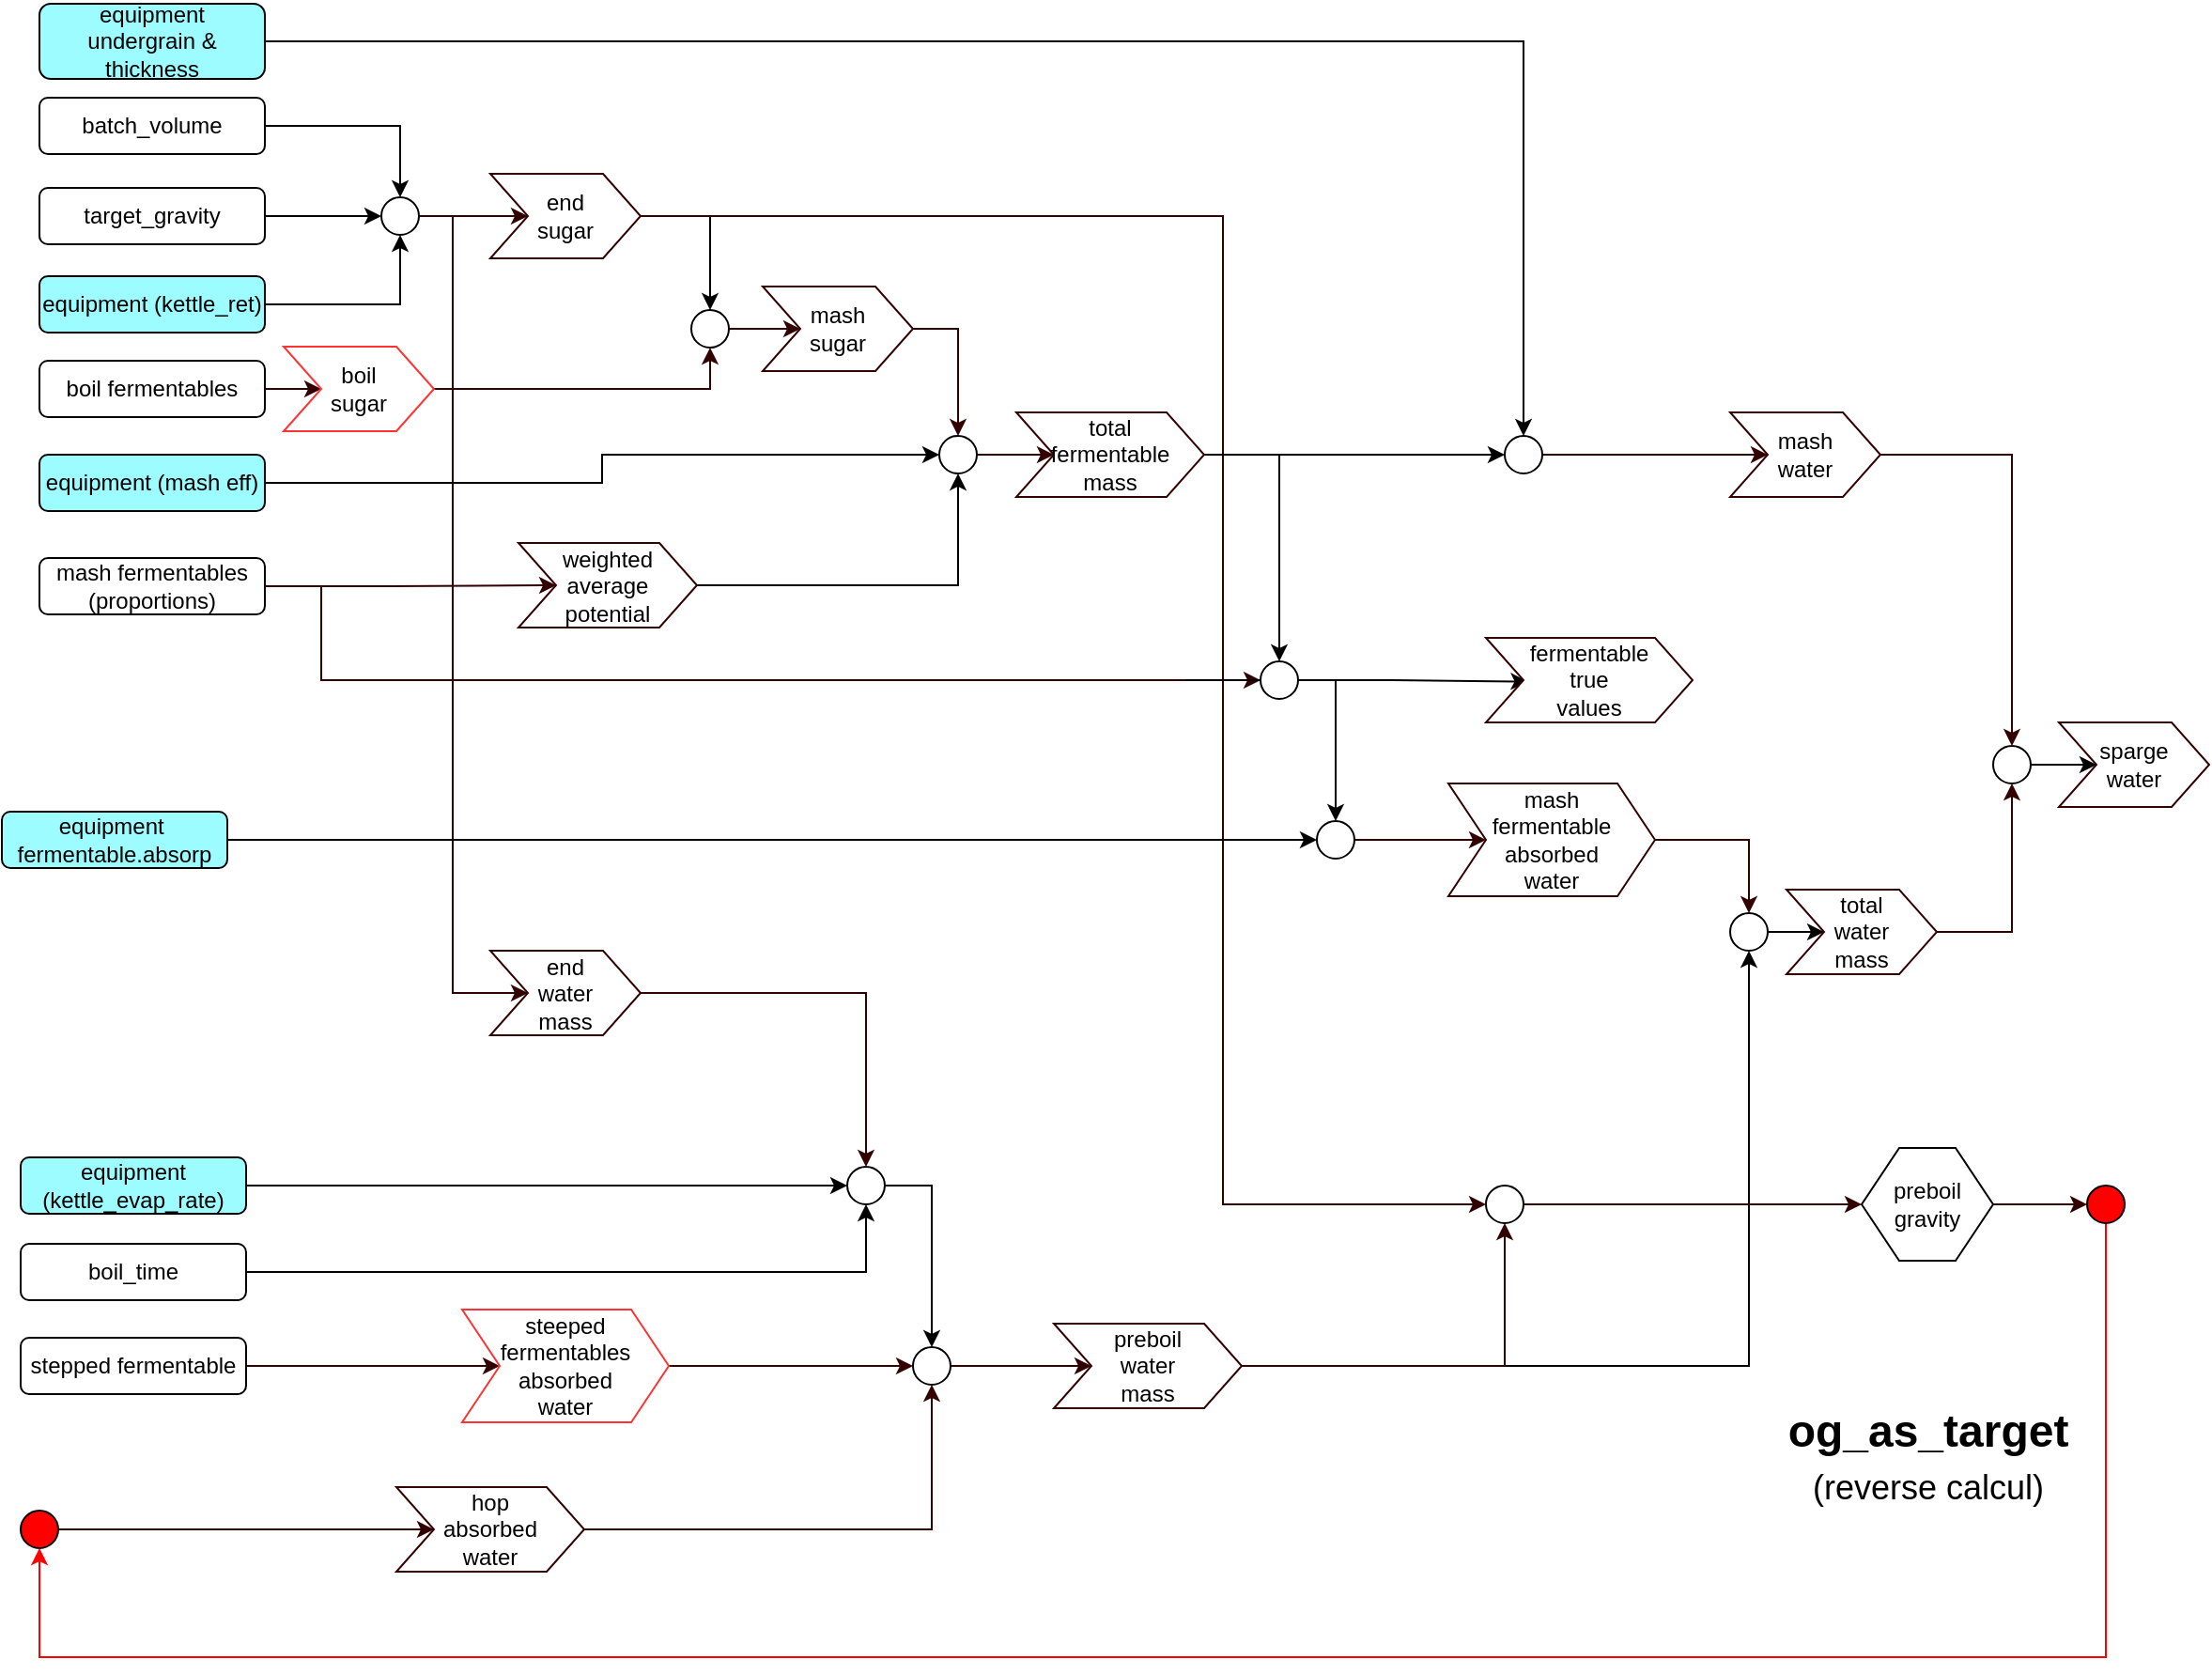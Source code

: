 <mxfile version="20.8.10" type="device"><diagram name="Page-1" id="UK92FLJM5E5KRSDCl4uf"><mxGraphModel dx="1728" dy="998" grid="1" gridSize="10" guides="1" tooltips="1" connect="1" arrows="1" fold="1" page="1" pageScale="1" pageWidth="4681" pageHeight="3300" math="0" shadow="0"><root><mxCell id="0"/><mxCell id="1" parent="0"/><mxCell id="toqTpZiouw5fdcBFC_iM-20" style="edgeStyle=orthogonalEdgeStyle;rounded=0;orthogonalLoop=1;jettySize=auto;html=1;exitX=1;exitY=0.5;exitDx=0;exitDy=0;entryX=0.5;entryY=0;entryDx=0;entryDy=0;" parent="1" source="toqTpZiouw5fdcBFC_iM-5" target="toqTpZiouw5fdcBFC_iM-16" edge="1"><mxGeometry relative="1" as="geometry"/></mxCell><mxCell id="toqTpZiouw5fdcBFC_iM-5" value="batch_volume" style="rounded=1;whiteSpace=wrap;html=1;" parent="1" vertex="1"><mxGeometry x="50" y="60" width="120" height="30" as="geometry"/></mxCell><mxCell id="toqTpZiouw5fdcBFC_iM-18" style="edgeStyle=orthogonalEdgeStyle;rounded=0;orthogonalLoop=1;jettySize=auto;html=1;exitX=1;exitY=0.5;exitDx=0;exitDy=0;entryX=0;entryY=0.5;entryDx=0;entryDy=0;" parent="1" source="toqTpZiouw5fdcBFC_iM-6" target="toqTpZiouw5fdcBFC_iM-16" edge="1"><mxGeometry relative="1" as="geometry"><mxPoint x="190" y="124.952" as="targetPoint"/></mxGeometry></mxCell><mxCell id="toqTpZiouw5fdcBFC_iM-6" value="target_gravity" style="rounded=1;whiteSpace=wrap;html=1;" parent="1" vertex="1"><mxGeometry x="50" y="108" width="120" height="30" as="geometry"/></mxCell><mxCell id="toqTpZiouw5fdcBFC_iM-26" style="edgeStyle=orthogonalEdgeStyle;rounded=0;orthogonalLoop=1;jettySize=auto;html=1;entryX=0.5;entryY=0;entryDx=0;entryDy=0;exitX=1;exitY=0.5;exitDx=0;exitDy=0;" parent="1" source="q1qbBVMWvFaWI6HLYUOO-1" target="toqTpZiouw5fdcBFC_iM-24" edge="1"><mxGeometry relative="1" as="geometry"><mxPoint x="404" y="140" as="targetPoint"/><mxPoint x="390" y="130" as="sourcePoint"/></mxGeometry></mxCell><mxCell id="l-sXHI29ItyVxgs0cerh-4" style="edgeStyle=orthogonalEdgeStyle;rounded=0;orthogonalLoop=1;jettySize=auto;html=1;entryX=0;entryY=0.5;entryDx=0;entryDy=0;fillColor=#F0225F;strokeColor=#330000;exitX=1;exitY=0.5;exitDx=0;exitDy=0;" parent="1" source="q1qbBVMWvFaWI6HLYUOO-1" target="l-sXHI29ItyVxgs0cerh-3" edge="1"><mxGeometry relative="1" as="geometry"><Array as="points"><mxPoint x="680" y="123"/><mxPoint x="680" y="649"/></Array><mxPoint x="420" y="90" as="sourcePoint"/></mxGeometry></mxCell><mxCell id="toqTpZiouw5fdcBFC_iM-19" style="edgeStyle=orthogonalEdgeStyle;rounded=0;orthogonalLoop=1;jettySize=auto;html=1;exitX=1;exitY=0.5;exitDx=0;exitDy=0;entryX=0.5;entryY=1;entryDx=0;entryDy=0;" parent="1" source="toqTpZiouw5fdcBFC_iM-9" target="toqTpZiouw5fdcBFC_iM-16" edge="1"><mxGeometry relative="1" as="geometry"/></mxCell><mxCell id="toqTpZiouw5fdcBFC_iM-9" value="equipment (kettle_ret)" style="rounded=1;whiteSpace=wrap;html=1;fillColor=#9CFCFF;" parent="1" vertex="1"><mxGeometry x="50" y="155" width="120" height="30" as="geometry"/></mxCell><mxCell id="q1qbBVMWvFaWI6HLYUOO-2" style="edgeStyle=orthogonalEdgeStyle;rounded=0;orthogonalLoop=1;jettySize=auto;html=1;exitX=1;exitY=0.5;exitDx=0;exitDy=0;entryX=0;entryY=0.5;entryDx=0;entryDy=0;strokeColor=#330000;" edge="1" parent="1" source="toqTpZiouw5fdcBFC_iM-16" target="q1qbBVMWvFaWI6HLYUOO-1"><mxGeometry relative="1" as="geometry"/></mxCell><mxCell id="q1qbBVMWvFaWI6HLYUOO-36" style="edgeStyle=orthogonalEdgeStyle;rounded=0;orthogonalLoop=1;jettySize=auto;html=1;exitX=1;exitY=0.5;exitDx=0;exitDy=0;entryX=0;entryY=0.5;entryDx=0;entryDy=0;strokeColor=#330000;" edge="1" parent="1" source="toqTpZiouw5fdcBFC_iM-16" target="q1qbBVMWvFaWI6HLYUOO-35"><mxGeometry relative="1" as="geometry"><Array as="points"><mxPoint x="270" y="123"/><mxPoint x="270" y="536"/></Array></mxGeometry></mxCell><mxCell id="toqTpZiouw5fdcBFC_iM-16" value="" style="ellipse;whiteSpace=wrap;html=1;aspect=fixed;" parent="1" vertex="1"><mxGeometry x="232" y="113" width="20" height="20" as="geometry"/></mxCell><mxCell id="q1qbBVMWvFaWI6HLYUOO-5" style="edgeStyle=orthogonalEdgeStyle;rounded=0;orthogonalLoop=1;jettySize=auto;html=1;exitX=1;exitY=0.5;exitDx=0;exitDy=0;entryX=0;entryY=0.5;entryDx=0;entryDy=0;strokeColor=#330000;" edge="1" parent="1" source="toqTpZiouw5fdcBFC_iM-22" target="q1qbBVMWvFaWI6HLYUOO-3"><mxGeometry relative="1" as="geometry"/></mxCell><mxCell id="toqTpZiouw5fdcBFC_iM-22" value="boil fermentables" style="rounded=1;whiteSpace=wrap;html=1;" parent="1" vertex="1"><mxGeometry x="50" y="200" width="120" height="30" as="geometry"/></mxCell><mxCell id="q1qbBVMWvFaWI6HLYUOO-10" style="edgeStyle=orthogonalEdgeStyle;rounded=0;orthogonalLoop=1;jettySize=auto;html=1;exitX=1;exitY=0.5;exitDx=0;exitDy=0;strokeColor=#330000;" edge="1" parent="1" source="toqTpZiouw5fdcBFC_iM-24" target="q1qbBVMWvFaWI6HLYUOO-9"><mxGeometry relative="1" as="geometry"/></mxCell><mxCell id="toqTpZiouw5fdcBFC_iM-24" value="" style="ellipse;whiteSpace=wrap;html=1;aspect=fixed;" parent="1" vertex="1"><mxGeometry x="397" y="173" width="20" height="20" as="geometry"/></mxCell><mxCell id="q1qbBVMWvFaWI6HLYUOO-13" style="edgeStyle=orthogonalEdgeStyle;rounded=0;orthogonalLoop=1;jettySize=auto;html=1;exitX=1;exitY=0.5;exitDx=0;exitDy=0;entryX=0;entryY=0.5;entryDx=0;entryDy=0;strokeColor=#330000;" edge="1" parent="1" source="toqTpZiouw5fdcBFC_iM-31" target="q1qbBVMWvFaWI6HLYUOO-12"><mxGeometry relative="1" as="geometry"/></mxCell><mxCell id="q1qbBVMWvFaWI6HLYUOO-14" style="edgeStyle=orthogonalEdgeStyle;rounded=0;orthogonalLoop=1;jettySize=auto;html=1;exitX=1;exitY=0.5;exitDx=0;exitDy=0;entryX=0;entryY=0.5;entryDx=0;entryDy=0;strokeColor=#330000;" edge="1" parent="1" source="toqTpZiouw5fdcBFC_iM-31" target="toqTpZiouw5fdcBFC_iM-46"><mxGeometry relative="1" as="geometry"><Array as="points"><mxPoint x="200" y="320"/><mxPoint x="200" y="370"/></Array></mxGeometry></mxCell><mxCell id="toqTpZiouw5fdcBFC_iM-31" value="mash fermentables (proportions)" style="rounded=1;whiteSpace=wrap;html=1;" parent="1" vertex="1"><mxGeometry x="50" y="305" width="120" height="30" as="geometry"/></mxCell><mxCell id="toqTpZiouw5fdcBFC_iM-43" style="edgeStyle=orthogonalEdgeStyle;rounded=0;orthogonalLoop=1;jettySize=auto;html=1;exitX=1;exitY=0.5;exitDx=0;exitDy=0;entryX=0;entryY=0.5;entryDx=0;entryDy=0;" parent="1" source="toqTpZiouw5fdcBFC_iM-32" target="toqTpZiouw5fdcBFC_iM-33" edge="1"><mxGeometry relative="1" as="geometry"/></mxCell><mxCell id="toqTpZiouw5fdcBFC_iM-32" value="equipment (mash eff)" style="rounded=1;whiteSpace=wrap;html=1;fillColor=#9CFCFF;" parent="1" vertex="1"><mxGeometry x="50" y="250" width="120" height="30" as="geometry"/></mxCell><mxCell id="q1qbBVMWvFaWI6HLYUOO-34" style="edgeStyle=orthogonalEdgeStyle;rounded=0;orthogonalLoop=1;jettySize=auto;html=1;exitX=1;exitY=0.5;exitDx=0;exitDy=0;entryX=0;entryY=0.5;entryDx=0;entryDy=0;strokeColor=#330000;" edge="1" parent="1" source="toqTpZiouw5fdcBFC_iM-33" target="q1qbBVMWvFaWI6HLYUOO-33"><mxGeometry relative="1" as="geometry"/></mxCell><mxCell id="toqTpZiouw5fdcBFC_iM-33" value="" style="ellipse;whiteSpace=wrap;html=1;aspect=fixed;" parent="1" vertex="1"><mxGeometry x="529" y="240" width="20" height="20" as="geometry"/></mxCell><mxCell id="toqTpZiouw5fdcBFC_iM-49" style="edgeStyle=orthogonalEdgeStyle;rounded=0;orthogonalLoop=1;jettySize=auto;html=1;exitX=1;exitY=0.5;exitDx=0;exitDy=0;entryX=0.5;entryY=0;entryDx=0;entryDy=0;" parent="1" source="q1qbBVMWvFaWI6HLYUOO-33" target="toqTpZiouw5fdcBFC_iM-46" edge="1"><mxGeometry relative="1" as="geometry"><mxPoint x="630" y="250" as="sourcePoint"/></mxGeometry></mxCell><mxCell id="Nu3i2_rFIeKhpyWqW1h5-3" style="edgeStyle=orthogonalEdgeStyle;rounded=0;orthogonalLoop=1;jettySize=auto;html=1;entryX=0;entryY=0.5;entryDx=0;entryDy=0;exitX=1;exitY=0.5;exitDx=0;exitDy=0;" parent="1" source="q1qbBVMWvFaWI6HLYUOO-33" target="Nu3i2_rFIeKhpyWqW1h5-1" edge="1"><mxGeometry relative="1" as="geometry"><mxPoint x="640" y="210" as="sourcePoint"/></mxGeometry></mxCell><mxCell id="toqTpZiouw5fdcBFC_iM-45" style="edgeStyle=orthogonalEdgeStyle;rounded=0;orthogonalLoop=1;jettySize=auto;html=1;exitX=1;exitY=0.5;exitDx=0;exitDy=0;entryX=0.5;entryY=1;entryDx=0;entryDy=0;" parent="1" source="q1qbBVMWvFaWI6HLYUOO-12" target="toqTpZiouw5fdcBFC_iM-33" edge="1"><mxGeometry relative="1" as="geometry"><mxPoint x="404" y="320" as="sourcePoint"/></mxGeometry></mxCell><mxCell id="toqTpZiouw5fdcBFC_iM-51" style="edgeStyle=orthogonalEdgeStyle;rounded=0;orthogonalLoop=1;jettySize=auto;html=1;exitX=1;exitY=0.5;exitDx=0;exitDy=0;entryX=0.202;entryY=0.517;entryDx=0;entryDy=0;entryPerimeter=0;" parent="1" source="toqTpZiouw5fdcBFC_iM-46" target="q1qbBVMWvFaWI6HLYUOO-15" edge="1"><mxGeometry relative="1" as="geometry"><mxPoint x="830" y="370" as="targetPoint"/></mxGeometry></mxCell><mxCell id="-zxuneQKlaCuid92PYee-2" style="edgeStyle=orthogonalEdgeStyle;rounded=0;orthogonalLoop=1;jettySize=auto;html=1;exitX=1;exitY=0.5;exitDx=0;exitDy=0;entryX=0.5;entryY=0;entryDx=0;entryDy=0;fontSize=24;" parent="1" source="toqTpZiouw5fdcBFC_iM-46" target="toqTpZiouw5fdcBFC_iM-56" edge="1"><mxGeometry relative="1" as="geometry"><Array as="points"><mxPoint x="660" y="370"/><mxPoint x="740" y="370"/></Array></mxGeometry></mxCell><mxCell id="toqTpZiouw5fdcBFC_iM-46" value="" style="ellipse;whiteSpace=wrap;html=1;aspect=fixed;" parent="1" vertex="1"><mxGeometry x="700" y="360" width="20" height="20" as="geometry"/></mxCell><mxCell id="toqTpZiouw5fdcBFC_iM-58" style="edgeStyle=orthogonalEdgeStyle;rounded=0;orthogonalLoop=1;jettySize=auto;html=1;exitX=1;exitY=0.5;exitDx=0;exitDy=0;entryX=0;entryY=0.5;entryDx=0;entryDy=0;" parent="1" source="toqTpZiouw5fdcBFC_iM-55" target="toqTpZiouw5fdcBFC_iM-56" edge="1"><mxGeometry relative="1" as="geometry"/></mxCell><mxCell id="toqTpZiouw5fdcBFC_iM-55" value="equipment&amp;nbsp;&lt;br&gt;fermentable.absorp&lt;br&gt;" style="rounded=1;whiteSpace=wrap;html=1;fillColor=#9CFCFF;" parent="1" vertex="1"><mxGeometry x="30" y="440" width="120" height="30" as="geometry"/></mxCell><mxCell id="q1qbBVMWvFaWI6HLYUOO-24" style="edgeStyle=orthogonalEdgeStyle;rounded=0;orthogonalLoop=1;jettySize=auto;html=1;exitX=1;exitY=0.5;exitDx=0;exitDy=0;entryX=0;entryY=0.5;entryDx=0;entryDy=0;strokeColor=#330000;" edge="1" parent="1" source="toqTpZiouw5fdcBFC_iM-56" target="q1qbBVMWvFaWI6HLYUOO-22"><mxGeometry relative="1" as="geometry"/></mxCell><mxCell id="toqTpZiouw5fdcBFC_iM-56" value="" style="ellipse;whiteSpace=wrap;html=1;aspect=fixed;" parent="1" vertex="1"><mxGeometry x="730" y="445" width="20" height="20" as="geometry"/></mxCell><mxCell id="toqTpZiouw5fdcBFC_iM-63" style="edgeStyle=orthogonalEdgeStyle;rounded=0;orthogonalLoop=1;jettySize=auto;html=1;exitX=1;exitY=0.5;exitDx=0;exitDy=0;entryX=0;entryY=0.5;entryDx=0;entryDy=0;" parent="1" source="toqTpZiouw5fdcBFC_iM-60" target="toqTpZiouw5fdcBFC_iM-62" edge="1"><mxGeometry relative="1" as="geometry"/></mxCell><mxCell id="toqTpZiouw5fdcBFC_iM-60" value="equipment (kettle_evap_rate)" style="rounded=1;whiteSpace=wrap;html=1;fillColor=#9CFCFF;" parent="1" vertex="1"><mxGeometry x="40" y="624" width="120" height="30" as="geometry"/></mxCell><mxCell id="toqTpZiouw5fdcBFC_iM-64" style="edgeStyle=orthogonalEdgeStyle;rounded=0;orthogonalLoop=1;jettySize=auto;html=1;exitX=1;exitY=0.5;exitDx=0;exitDy=0;entryX=0.5;entryY=1;entryDx=0;entryDy=0;" parent="1" source="toqTpZiouw5fdcBFC_iM-61" target="toqTpZiouw5fdcBFC_iM-62" edge="1"><mxGeometry relative="1" as="geometry"/></mxCell><mxCell id="toqTpZiouw5fdcBFC_iM-61" value="boil_time" style="rounded=1;whiteSpace=wrap;html=1;" parent="1" vertex="1"><mxGeometry x="40" y="670" width="120" height="30" as="geometry"/></mxCell><mxCell id="Nu3i2_rFIeKhpyWqW1h5-25" style="edgeStyle=orthogonalEdgeStyle;rounded=0;orthogonalLoop=1;jettySize=auto;html=1;exitX=1;exitY=0.5;exitDx=0;exitDy=0;entryX=0.5;entryY=0;entryDx=0;entryDy=0;" parent="1" source="toqTpZiouw5fdcBFC_iM-62" target="Nu3i2_rFIeKhpyWqW1h5-23" edge="1"><mxGeometry relative="1" as="geometry"/></mxCell><mxCell id="toqTpZiouw5fdcBFC_iM-62" value="" style="ellipse;whiteSpace=wrap;html=1;aspect=fixed;" parent="1" vertex="1"><mxGeometry x="480" y="629" width="20" height="20" as="geometry"/></mxCell><mxCell id="toqTpZiouw5fdcBFC_iM-70" style="edgeStyle=orthogonalEdgeStyle;rounded=0;orthogonalLoop=1;jettySize=auto;html=1;exitX=1;exitY=0.5;exitDx=0;exitDy=0;entryX=0.5;entryY=1;entryDx=0;entryDy=0;" parent="1" source="q1qbBVMWvFaWI6HLYUOO-43" target="toqTpZiouw5fdcBFC_iM-68" edge="1"><mxGeometry relative="1" as="geometry"><mxPoint x="710" y="735" as="sourcePoint"/></mxGeometry></mxCell><mxCell id="l-sXHI29ItyVxgs0cerh-2" style="edgeStyle=orthogonalEdgeStyle;rounded=0;orthogonalLoop=1;jettySize=auto;html=1;exitX=1;exitY=0.5;exitDx=0;exitDy=0;entryX=0.5;entryY=1;entryDx=0;entryDy=0;strokeColor=#330000;" parent="1" source="q1qbBVMWvFaWI6HLYUOO-43" target="l-sXHI29ItyVxgs0cerh-3" edge="1"><mxGeometry relative="1" as="geometry"><mxPoint x="850" y="680" as="targetPoint"/><mxPoint x="710" y="735" as="sourcePoint"/></mxGeometry></mxCell><mxCell id="toqTpZiouw5fdcBFC_iM-73" style="edgeStyle=orthogonalEdgeStyle;rounded=0;orthogonalLoop=1;jettySize=auto;html=1;exitX=1;exitY=0.5;exitDx=0;exitDy=0;entryX=0;entryY=0.5;entryDx=0;entryDy=0;" parent="1" source="toqTpZiouw5fdcBFC_iM-68" target="q1qbBVMWvFaWI6HLYUOO-19" edge="1"><mxGeometry relative="1" as="geometry"><mxPoint x="920" y="504" as="targetPoint"/></mxGeometry></mxCell><mxCell id="toqTpZiouw5fdcBFC_iM-68" value="" style="ellipse;whiteSpace=wrap;html=1;aspect=fixed;" parent="1" vertex="1"><mxGeometry x="950" y="494" width="20" height="20" as="geometry"/></mxCell><mxCell id="Nu3i2_rFIeKhpyWqW1h5-16" style="edgeStyle=orthogonalEdgeStyle;rounded=0;orthogonalLoop=1;jettySize=auto;html=1;exitX=1;exitY=0.5;exitDx=0;exitDy=0;entryX=0;entryY=0.5;entryDx=0;entryDy=0;" parent="1" source="toqTpZiouw5fdcBFC_iM-74" target="q1qbBVMWvFaWI6HLYUOO-21" edge="1"><mxGeometry relative="1" as="geometry"><mxPoint x="1080" y="415" as="targetPoint"/></mxGeometry></mxCell><mxCell id="toqTpZiouw5fdcBFC_iM-74" value="" style="ellipse;whiteSpace=wrap;html=1;aspect=fixed;" parent="1" vertex="1"><mxGeometry x="1090" y="405" width="20" height="20" as="geometry"/></mxCell><mxCell id="q1qbBVMWvFaWI6HLYUOO-17" style="edgeStyle=orthogonalEdgeStyle;rounded=0;orthogonalLoop=1;jettySize=auto;html=1;exitX=1;exitY=0.5;exitDx=0;exitDy=0;strokeColor=#330000;" edge="1" parent="1" source="Nu3i2_rFIeKhpyWqW1h5-1" target="q1qbBVMWvFaWI6HLYUOO-16"><mxGeometry relative="1" as="geometry"/></mxCell><mxCell id="Nu3i2_rFIeKhpyWqW1h5-1" value="" style="ellipse;whiteSpace=wrap;html=1;aspect=fixed;" parent="1" vertex="1"><mxGeometry x="830" y="240" width="20" height="20" as="geometry"/></mxCell><mxCell id="Nu3i2_rFIeKhpyWqW1h5-10" style="edgeStyle=orthogonalEdgeStyle;rounded=0;orthogonalLoop=1;jettySize=auto;html=1;exitX=1;exitY=0.5;exitDx=0;exitDy=0;entryX=0.5;entryY=0;entryDx=0;entryDy=0;" parent="1" source="Nu3i2_rFIeKhpyWqW1h5-4" target="Nu3i2_rFIeKhpyWqW1h5-1" edge="1"><mxGeometry relative="1" as="geometry"/></mxCell><mxCell id="Nu3i2_rFIeKhpyWqW1h5-4" value="equipment&lt;br&gt;undergrain &amp;amp; thickness" style="rounded=1;whiteSpace=wrap;html=1;fillColor=#9CFCFF;" parent="1" vertex="1"><mxGeometry x="50" y="10" width="120" height="40" as="geometry"/></mxCell><mxCell id="q1qbBVMWvFaWI6HLYUOO-44" style="edgeStyle=orthogonalEdgeStyle;rounded=0;orthogonalLoop=1;jettySize=auto;html=1;exitX=1;exitY=0.5;exitDx=0;exitDy=0;entryX=0;entryY=0.5;entryDx=0;entryDy=0;strokeColor=#330000;" edge="1" parent="1" source="Nu3i2_rFIeKhpyWqW1h5-23" target="q1qbBVMWvFaWI6HLYUOO-43"><mxGeometry relative="1" as="geometry"/></mxCell><mxCell id="Nu3i2_rFIeKhpyWqW1h5-23" value="" style="ellipse;whiteSpace=wrap;html=1;aspect=fixed;" parent="1" vertex="1"><mxGeometry x="515" y="725" width="20" height="20" as="geometry"/></mxCell><mxCell id="-zxuneQKlaCuid92PYee-1" value="&lt;font style=&quot;font-size: 24px;&quot;&gt;&lt;b&gt;og_as_target&lt;/b&gt;&lt;/font&gt;" style="text;html=1;align=center;verticalAlign=middle;resizable=0;points=[];autosize=1;strokeColor=none;fillColor=none;" parent="1" vertex="1"><mxGeometry x="970" y="750" width="170" height="40" as="geometry"/></mxCell><mxCell id="94VZ8IX77C2veFTwHes7-1" value="(reverse calcul)" style="text;html=1;align=center;verticalAlign=middle;resizable=0;points=[];autosize=1;strokeColor=none;fillColor=none;fontSize=18;" parent="1" vertex="1"><mxGeometry x="980" y="780" width="150" height="40" as="geometry"/></mxCell><mxCell id="q1qbBVMWvFaWI6HLYUOO-30" style="edgeStyle=orthogonalEdgeStyle;rounded=0;orthogonalLoop=1;jettySize=auto;html=1;exitX=1;exitY=0.5;exitDx=0;exitDy=0;entryX=0;entryY=0.5;entryDx=0;entryDy=0;strokeColor=#330000;" edge="1" parent="1" source="l-sXHI29ItyVxgs0cerh-1" target="q1qbBVMWvFaWI6HLYUOO-29"><mxGeometry relative="1" as="geometry"/></mxCell><mxCell id="l-sXHI29ItyVxgs0cerh-1" value="preboil&lt;br&gt;gravity" style="shape=hexagon;perimeter=hexagonPerimeter2;whiteSpace=wrap;html=1;fixedSize=1;" parent="1" vertex="1"><mxGeometry x="1020" y="619" width="70" height="60" as="geometry"/></mxCell><mxCell id="l-sXHI29ItyVxgs0cerh-5" style="edgeStyle=orthogonalEdgeStyle;rounded=0;orthogonalLoop=1;jettySize=auto;html=1;entryX=0;entryY=0.5;entryDx=0;entryDy=0;strokeColor=#330000;fillColor=#F0225F;" parent="1" source="l-sXHI29ItyVxgs0cerh-3" target="l-sXHI29ItyVxgs0cerh-1" edge="1"><mxGeometry relative="1" as="geometry"/></mxCell><mxCell id="l-sXHI29ItyVxgs0cerh-3" value="" style="ellipse;whiteSpace=wrap;html=1;aspect=fixed;" parent="1" vertex="1"><mxGeometry x="820" y="639" width="20" height="20" as="geometry"/></mxCell><mxCell id="q1qbBVMWvFaWI6HLYUOO-27" style="edgeStyle=orthogonalEdgeStyle;rounded=0;orthogonalLoop=1;jettySize=auto;html=1;exitX=1;exitY=0.5;exitDx=0;exitDy=0;entryX=0;entryY=0.5;entryDx=0;entryDy=0;strokeColor=#330000;" edge="1" parent="1" source="lPr3quHn9LsyGg5I-fWV-1" target="q1qbBVMWvFaWI6HLYUOO-26"><mxGeometry relative="1" as="geometry"/></mxCell><mxCell id="lPr3quHn9LsyGg5I-fWV-1" value="" style="ellipse;whiteSpace=wrap;html=1;aspect=fixed;fillColor=#FF0000;" parent="1" vertex="1"><mxGeometry x="40" y="812" width="20" height="20" as="geometry"/></mxCell><mxCell id="q1qbBVMWvFaWI6HLYUOO-1" value="end&lt;br&gt;sugar" style="shape=step;perimeter=stepPerimeter;whiteSpace=wrap;html=1;fixedSize=1;strokeColor=#330000;fillColor=#FFFFFF;" vertex="1" parent="1"><mxGeometry x="290" y="100.5" width="80" height="45" as="geometry"/></mxCell><mxCell id="q1qbBVMWvFaWI6HLYUOO-6" style="edgeStyle=orthogonalEdgeStyle;rounded=0;orthogonalLoop=1;jettySize=auto;html=1;exitX=1;exitY=0.5;exitDx=0;exitDy=0;entryX=0.5;entryY=1;entryDx=0;entryDy=0;strokeColor=#330000;" edge="1" parent="1" source="q1qbBVMWvFaWI6HLYUOO-3" target="toqTpZiouw5fdcBFC_iM-24"><mxGeometry relative="1" as="geometry"/></mxCell><mxCell id="q1qbBVMWvFaWI6HLYUOO-3" value="boil&lt;br&gt;sugar" style="shape=step;perimeter=stepPerimeter;whiteSpace=wrap;html=1;fixedSize=1;strokeColor=#FF3333;fillColor=#FFFFFF;" vertex="1" parent="1"><mxGeometry x="180" y="192.5" width="80" height="45" as="geometry"/></mxCell><mxCell id="q1qbBVMWvFaWI6HLYUOO-11" style="edgeStyle=orthogonalEdgeStyle;rounded=0;orthogonalLoop=1;jettySize=auto;html=1;exitX=1;exitY=0.5;exitDx=0;exitDy=0;entryX=0.5;entryY=0;entryDx=0;entryDy=0;strokeColor=#330000;" edge="1" parent="1" source="q1qbBVMWvFaWI6HLYUOO-9" target="toqTpZiouw5fdcBFC_iM-33"><mxGeometry relative="1" as="geometry"/></mxCell><mxCell id="q1qbBVMWvFaWI6HLYUOO-9" value="mash&lt;br&gt;sugar" style="shape=step;perimeter=stepPerimeter;whiteSpace=wrap;html=1;fixedSize=1;strokeColor=#330000;fillColor=#FFFFFF;" vertex="1" parent="1"><mxGeometry x="435" y="160.5" width="80" height="45" as="geometry"/></mxCell><mxCell id="q1qbBVMWvFaWI6HLYUOO-12" value="weighted&lt;br&gt;average&lt;br&gt;potential&lt;br&gt;" style="shape=step;perimeter=stepPerimeter;whiteSpace=wrap;html=1;fixedSize=1;strokeColor=#330000;fillColor=#FFFFFF;" vertex="1" parent="1"><mxGeometry x="305" y="297" width="95" height="45" as="geometry"/></mxCell><mxCell id="q1qbBVMWvFaWI6HLYUOO-15" value="fermentable&lt;br&gt;true&lt;br&gt;values" style="shape=step;perimeter=stepPerimeter;whiteSpace=wrap;html=1;fixedSize=1;strokeColor=#330000;fillColor=#FFFFFF;" vertex="1" parent="1"><mxGeometry x="820" y="347.5" width="110" height="45" as="geometry"/></mxCell><mxCell id="q1qbBVMWvFaWI6HLYUOO-18" style="edgeStyle=orthogonalEdgeStyle;rounded=0;orthogonalLoop=1;jettySize=auto;html=1;exitX=1;exitY=0.5;exitDx=0;exitDy=0;entryX=0.5;entryY=0;entryDx=0;entryDy=0;strokeColor=#330000;" edge="1" parent="1" source="q1qbBVMWvFaWI6HLYUOO-16" target="toqTpZiouw5fdcBFC_iM-74"><mxGeometry relative="1" as="geometry"/></mxCell><mxCell id="q1qbBVMWvFaWI6HLYUOO-16" value="mash&lt;br&gt;water" style="shape=step;perimeter=stepPerimeter;whiteSpace=wrap;html=1;fixedSize=1;strokeColor=#330000;fillColor=#FFFFFF;" vertex="1" parent="1"><mxGeometry x="950" y="227.5" width="80" height="45" as="geometry"/></mxCell><mxCell id="q1qbBVMWvFaWI6HLYUOO-20" style="edgeStyle=orthogonalEdgeStyle;rounded=0;orthogonalLoop=1;jettySize=auto;html=1;exitX=1;exitY=0.5;exitDx=0;exitDy=0;entryX=0.5;entryY=1;entryDx=0;entryDy=0;strokeColor=#330000;" edge="1" parent="1" source="q1qbBVMWvFaWI6HLYUOO-19" target="toqTpZiouw5fdcBFC_iM-74"><mxGeometry relative="1" as="geometry"/></mxCell><mxCell id="q1qbBVMWvFaWI6HLYUOO-19" value="total&lt;br&gt;water&lt;br&gt;mass" style="shape=step;perimeter=stepPerimeter;whiteSpace=wrap;html=1;fixedSize=1;strokeColor=#330000;fillColor=#FFFFFF;" vertex="1" parent="1"><mxGeometry x="980" y="481.5" width="80" height="45" as="geometry"/></mxCell><mxCell id="q1qbBVMWvFaWI6HLYUOO-21" value="sparge&lt;br&gt;water" style="shape=step;perimeter=stepPerimeter;whiteSpace=wrap;html=1;fixedSize=1;strokeColor=#330000;fillColor=#FFFFFF;" vertex="1" parent="1"><mxGeometry x="1125" y="392.5" width="80" height="45" as="geometry"/></mxCell><mxCell id="q1qbBVMWvFaWI6HLYUOO-25" style="edgeStyle=orthogonalEdgeStyle;rounded=0;orthogonalLoop=1;jettySize=auto;html=1;exitX=1;exitY=0.5;exitDx=0;exitDy=0;entryX=0.5;entryY=0;entryDx=0;entryDy=0;strokeColor=#330000;" edge="1" parent="1" source="q1qbBVMWvFaWI6HLYUOO-22" target="toqTpZiouw5fdcBFC_iM-68"><mxGeometry relative="1" as="geometry"/></mxCell><mxCell id="q1qbBVMWvFaWI6HLYUOO-22" value="mash&lt;br&gt;fermentable&lt;br&gt;absorbed&lt;br&gt;water" style="shape=step;perimeter=stepPerimeter;whiteSpace=wrap;html=1;fixedSize=1;strokeColor=#330000;fillColor=#FFFFFF;" vertex="1" parent="1"><mxGeometry x="800" y="425" width="110" height="60" as="geometry"/></mxCell><mxCell id="q1qbBVMWvFaWI6HLYUOO-38" style="edgeStyle=orthogonalEdgeStyle;rounded=0;orthogonalLoop=1;jettySize=auto;html=1;exitX=1;exitY=0.5;exitDx=0;exitDy=0;entryX=0.5;entryY=1;entryDx=0;entryDy=0;strokeColor=#330000;" edge="1" parent="1" source="q1qbBVMWvFaWI6HLYUOO-26" target="Nu3i2_rFIeKhpyWqW1h5-23"><mxGeometry relative="1" as="geometry"/></mxCell><mxCell id="q1qbBVMWvFaWI6HLYUOO-26" value="hop&lt;br&gt;absorbed&lt;br&gt;water" style="shape=step;perimeter=stepPerimeter;whiteSpace=wrap;html=1;fixedSize=1;strokeColor=#330000;fillColor=#FFFFFF;" vertex="1" parent="1"><mxGeometry x="240" y="799.5" width="100" height="45" as="geometry"/></mxCell><mxCell id="q1qbBVMWvFaWI6HLYUOO-31" style="edgeStyle=orthogonalEdgeStyle;rounded=0;orthogonalLoop=1;jettySize=auto;html=1;exitX=0.5;exitY=1;exitDx=0;exitDy=0;entryX=0.5;entryY=1;entryDx=0;entryDy=0;strokeColor=#FF0000;" edge="1" parent="1" source="q1qbBVMWvFaWI6HLYUOO-29" target="lPr3quHn9LsyGg5I-fWV-1"><mxGeometry relative="1" as="geometry"><Array as="points"><mxPoint x="1150" y="890"/><mxPoint x="50" y="890"/></Array></mxGeometry></mxCell><mxCell id="q1qbBVMWvFaWI6HLYUOO-29" value="" style="ellipse;whiteSpace=wrap;html=1;aspect=fixed;fillColor=#FF0000;" vertex="1" parent="1"><mxGeometry x="1140" y="639" width="20" height="20" as="geometry"/></mxCell><mxCell id="q1qbBVMWvFaWI6HLYUOO-33" value="total&lt;br&gt;fermentable&lt;br&gt;mass" style="shape=step;perimeter=stepPerimeter;whiteSpace=wrap;html=1;fixedSize=1;strokeColor=#330000;fillColor=#FFFFFF;" vertex="1" parent="1"><mxGeometry x="570" y="227.5" width="100" height="45" as="geometry"/></mxCell><mxCell id="q1qbBVMWvFaWI6HLYUOO-37" style="edgeStyle=orthogonalEdgeStyle;rounded=0;orthogonalLoop=1;jettySize=auto;html=1;exitX=1;exitY=0.5;exitDx=0;exitDy=0;entryX=0.5;entryY=0;entryDx=0;entryDy=0;strokeColor=#330000;" edge="1" parent="1" source="q1qbBVMWvFaWI6HLYUOO-35" target="toqTpZiouw5fdcBFC_iM-62"><mxGeometry relative="1" as="geometry"/></mxCell><mxCell id="q1qbBVMWvFaWI6HLYUOO-41" style="edgeStyle=orthogonalEdgeStyle;rounded=0;orthogonalLoop=1;jettySize=auto;html=1;exitX=1;exitY=0.5;exitDx=0;exitDy=0;entryX=0;entryY=0.5;entryDx=0;entryDy=0;strokeColor=#330000;" edge="1" parent="1" source="q1qbBVMWvFaWI6HLYUOO-39" target="q1qbBVMWvFaWI6HLYUOO-40"><mxGeometry relative="1" as="geometry"/></mxCell><mxCell id="q1qbBVMWvFaWI6HLYUOO-39" value="stepped fermentable" style="rounded=1;whiteSpace=wrap;html=1;" vertex="1" parent="1"><mxGeometry x="40" y="720" width="120" height="30" as="geometry"/></mxCell><mxCell id="q1qbBVMWvFaWI6HLYUOO-35" value="end&lt;br&gt;water&lt;br&gt;mass" style="shape=step;perimeter=stepPerimeter;whiteSpace=wrap;html=1;fixedSize=1;strokeColor=#330000;fillColor=#FFFFFF;" vertex="1" parent="1"><mxGeometry x="290" y="514" width="80" height="45" as="geometry"/></mxCell><mxCell id="q1qbBVMWvFaWI6HLYUOO-42" style="edgeStyle=orthogonalEdgeStyle;rounded=0;orthogonalLoop=1;jettySize=auto;html=1;exitX=1;exitY=0.5;exitDx=0;exitDy=0;entryX=0;entryY=0.5;entryDx=0;entryDy=0;strokeColor=#330000;" edge="1" parent="1" source="q1qbBVMWvFaWI6HLYUOO-40" target="Nu3i2_rFIeKhpyWqW1h5-23"><mxGeometry relative="1" as="geometry"/></mxCell><mxCell id="q1qbBVMWvFaWI6HLYUOO-40" value="steeped&lt;br&gt;fermentables&lt;br&gt;absorbed&lt;br&gt;water" style="shape=step;perimeter=stepPerimeter;whiteSpace=wrap;html=1;fixedSize=1;strokeColor=#FF3333;fillColor=#FFFFFF;" vertex="1" parent="1"><mxGeometry x="275" y="705" width="110" height="60" as="geometry"/></mxCell><mxCell id="q1qbBVMWvFaWI6HLYUOO-43" value="preboil&lt;br&gt;water&lt;br&gt;mass" style="shape=step;perimeter=stepPerimeter;whiteSpace=wrap;html=1;fixedSize=1;strokeColor=#330000;fillColor=#FFFFFF;" vertex="1" parent="1"><mxGeometry x="590" y="712.5" width="100" height="45" as="geometry"/></mxCell></root></mxGraphModel></diagram></mxfile>